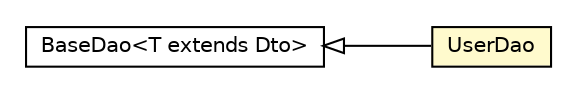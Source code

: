 #!/usr/local/bin/dot
#
# Class diagram 
# Generated by UMLGraph version R5_6-24-gf6e263 (http://www.umlgraph.org/)
#

digraph G {
	edge [fontname="Helvetica",fontsize=10,labelfontname="Helvetica",labelfontsize=10];
	node [fontname="Helvetica",fontsize=10,shape=plaintext];
	nodesep=0.25;
	ranksep=0.5;
	rankdir=LR;
	// com.gwtplatform.carstore.server.dao.BaseDao<T extends com.gwtplatform.carstore.shared.dto.Dto>
	c393245 [label=<<table title="com.gwtplatform.carstore.server.dao.BaseDao" border="0" cellborder="1" cellspacing="0" cellpadding="2" port="p" href="./BaseDao.html">
		<tr><td><table border="0" cellspacing="0" cellpadding="1">
<tr><td align="center" balign="center"> BaseDao&lt;T extends Dto&gt; </td></tr>
		</table></td></tr>
		</table>>, URL="./BaseDao.html", fontname="Helvetica", fontcolor="black", fontsize=10.0];
	// com.gwtplatform.carstore.server.dao.UserDao
	c393249 [label=<<table title="com.gwtplatform.carstore.server.dao.UserDao" border="0" cellborder="1" cellspacing="0" cellpadding="2" port="p" bgcolor="lemonChiffon" href="./UserDao.html">
		<tr><td><table border="0" cellspacing="0" cellpadding="1">
<tr><td align="center" balign="center"> UserDao </td></tr>
		</table></td></tr>
		</table>>, URL="./UserDao.html", fontname="Helvetica", fontcolor="black", fontsize=10.0];
	//com.gwtplatform.carstore.server.dao.UserDao extends com.gwtplatform.carstore.server.dao.BaseDao<com.gwtplatform.carstore.server.dao.domain.User>
	c393245:p -> c393249:p [dir=back,arrowtail=empty];
}

